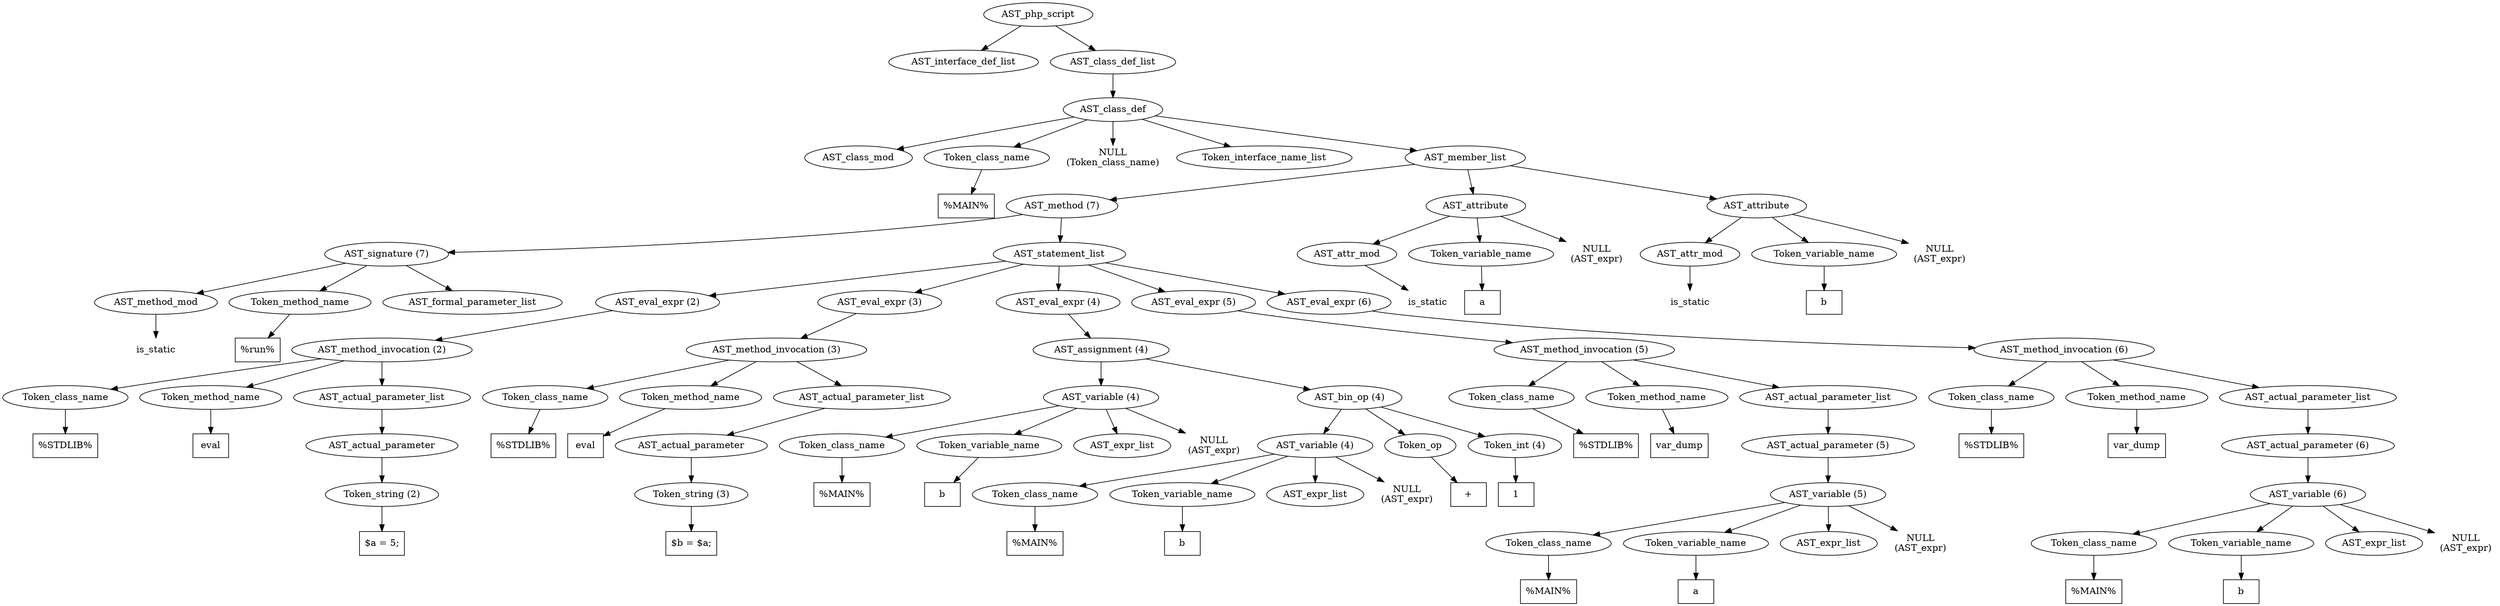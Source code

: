 /*
 * AST in dot format generated by phc -- the PHP compiler
 */

digraph AST {
node_0 [label="AST_php_script"];
node_1 [label="AST_interface_def_list"];
node_2 [label="AST_class_def_list"];
node_3 [label="AST_class_def"];
node_4 [label="AST_class_mod"];
node_5 [label="Token_class_name"];
node_6 [label="%MAIN%", shape=box]
node_5 -> node_6;
node_7 [label="NULL\n(Token_class_name)", shape=plaintext]
node_8 [label="Token_interface_name_list"];
node_9 [label="AST_member_list"];
node_10 [label="AST_method (7)"];
node_11 [label="AST_signature (7)"];
node_12 [label="AST_method_mod"];
node_13 [label="is_static", shape=plaintext]
node_12 -> node_13;
node_14 [label="Token_method_name"];
node_15 [label="%run%", shape=box]
node_14 -> node_15;
node_16 [label="AST_formal_parameter_list"];
node_11 -> node_16;
node_11 -> node_14;
node_11 -> node_12;
node_17 [label="AST_statement_list"];
node_18 [label="AST_eval_expr (2)"];
node_19 [label="AST_method_invocation (2)"];
node_20 [label="Token_class_name"];
node_21 [label="%STDLIB%", shape=box]
node_20 -> node_21;
node_22 [label="Token_method_name"];
node_23 [label="eval", shape=box]
node_22 -> node_23;
node_24 [label="AST_actual_parameter_list"];
node_25 [label="AST_actual_parameter"];
node_26 [label="Token_string (2)"];
node_27 [label="$a = 5;", shape=box]
node_26 -> node_27;
node_25 -> node_26;
node_24 -> node_25;
node_19 -> node_24;
node_19 -> node_22;
node_19 -> node_20;
node_18 -> node_19;
node_28 [label="AST_eval_expr (3)"];
node_29 [label="AST_method_invocation (3)"];
node_30 [label="Token_class_name"];
node_31 [label="%STDLIB%", shape=box]
node_30 -> node_31;
node_32 [label="Token_method_name"];
node_33 [label="eval", shape=box]
node_32 -> node_33;
node_34 [label="AST_actual_parameter_list"];
node_35 [label="AST_actual_parameter"];
node_36 [label="Token_string (3)"];
node_37 [label="$b = $a;", shape=box]
node_36 -> node_37;
node_35 -> node_36;
node_34 -> node_35;
node_29 -> node_34;
node_29 -> node_32;
node_29 -> node_30;
node_28 -> node_29;
node_38 [label="AST_eval_expr (4)"];
node_39 [label="AST_assignment (4)"];
node_40 [label="AST_variable (4)"];
node_41 [label="Token_class_name"];
node_42 [label="%MAIN%", shape=box]
node_41 -> node_42;
node_43 [label="Token_variable_name"];
node_44 [label="b", shape=box]
node_43 -> node_44;
node_45 [label="AST_expr_list"];
node_46 [label="NULL\n(AST_expr)", shape=plaintext]
node_40 -> node_46;
node_40 -> node_45;
node_40 -> node_43;
node_40 -> node_41;
node_47 [label="AST_bin_op (4)"];
node_48 [label="AST_variable (4)"];
node_49 [label="Token_class_name"];
node_50 [label="%MAIN%", shape=box]
node_49 -> node_50;
node_51 [label="Token_variable_name"];
node_52 [label="b", shape=box]
node_51 -> node_52;
node_53 [label="AST_expr_list"];
node_54 [label="NULL\n(AST_expr)", shape=plaintext]
node_48 -> node_54;
node_48 -> node_53;
node_48 -> node_51;
node_48 -> node_49;
node_55 [label="Token_op"];
node_56 [label="+", shape=box]
node_55 -> node_56;
node_57 [label="Token_int (4)"];
node_58 [label="1", shape=box]
node_57 -> node_58;
node_47 -> node_57;
node_47 -> node_55;
node_47 -> node_48;
node_39 -> node_47;
node_39 -> node_40;
node_38 -> node_39;
node_59 [label="AST_eval_expr (5)"];
node_60 [label="AST_method_invocation (5)"];
node_61 [label="Token_class_name"];
node_62 [label="%STDLIB%", shape=box]
node_61 -> node_62;
node_63 [label="Token_method_name"];
node_64 [label="var_dump", shape=box]
node_63 -> node_64;
node_65 [label="AST_actual_parameter_list"];
node_66 [label="AST_actual_parameter (5)"];
node_67 [label="AST_variable (5)"];
node_68 [label="Token_class_name"];
node_69 [label="%MAIN%", shape=box]
node_68 -> node_69;
node_70 [label="Token_variable_name"];
node_71 [label="a", shape=box]
node_70 -> node_71;
node_72 [label="AST_expr_list"];
node_73 [label="NULL\n(AST_expr)", shape=plaintext]
node_67 -> node_73;
node_67 -> node_72;
node_67 -> node_70;
node_67 -> node_68;
node_66 -> node_67;
node_65 -> node_66;
node_60 -> node_65;
node_60 -> node_63;
node_60 -> node_61;
node_59 -> node_60;
node_74 [label="AST_eval_expr (6)"];
node_75 [label="AST_method_invocation (6)"];
node_76 [label="Token_class_name"];
node_77 [label="%STDLIB%", shape=box]
node_76 -> node_77;
node_78 [label="Token_method_name"];
node_79 [label="var_dump", shape=box]
node_78 -> node_79;
node_80 [label="AST_actual_parameter_list"];
node_81 [label="AST_actual_parameter (6)"];
node_82 [label="AST_variable (6)"];
node_83 [label="Token_class_name"];
node_84 [label="%MAIN%", shape=box]
node_83 -> node_84;
node_85 [label="Token_variable_name"];
node_86 [label="b", shape=box]
node_85 -> node_86;
node_87 [label="AST_expr_list"];
node_88 [label="NULL\n(AST_expr)", shape=plaintext]
node_82 -> node_88;
node_82 -> node_87;
node_82 -> node_85;
node_82 -> node_83;
node_81 -> node_82;
node_80 -> node_81;
node_75 -> node_80;
node_75 -> node_78;
node_75 -> node_76;
node_74 -> node_75;
node_17 -> node_74;
node_17 -> node_59;
node_17 -> node_38;
node_17 -> node_28;
node_17 -> node_18;
node_10 -> node_17;
node_10 -> node_11;
node_89 [label="AST_attribute"];
node_90 [label="AST_attr_mod"];
node_91 [label="is_static", shape=plaintext]
node_90 -> node_91;
node_92 [label="Token_variable_name"];
node_93 [label="a", shape=box]
node_92 -> node_93;
node_94 [label="NULL\n(AST_expr)", shape=plaintext]
node_89 -> node_94;
node_89 -> node_92;
node_89 -> node_90;
node_95 [label="AST_attribute"];
node_96 [label="AST_attr_mod"];
node_97 [label="is_static", shape=plaintext]
node_96 -> node_97;
node_98 [label="Token_variable_name"];
node_99 [label="b", shape=box]
node_98 -> node_99;
node_100 [label="NULL\n(AST_expr)", shape=plaintext]
node_95 -> node_100;
node_95 -> node_98;
node_95 -> node_96;
node_9 -> node_95;
node_9 -> node_89;
node_9 -> node_10;
node_3 -> node_9;
node_3 -> node_8;
node_3 -> node_7;
node_3 -> node_5;
node_3 -> node_4;
node_2 -> node_3;
node_0 -> node_2;
node_0 -> node_1;
}
